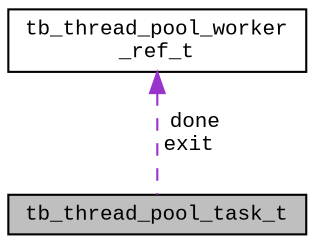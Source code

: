 digraph "tb_thread_pool_task_t"
{
  edge [fontname="CourierNew",fontsize="10",labelfontname="CourierNew",labelfontsize="10"];
  node [fontname="CourierNew",fontsize="10",shape=record];
  Node1 [label="tb_thread_pool_task_t",height=0.2,width=0.4,color="black", fillcolor="grey75", style="filled" fontcolor="black"];
  Node2 -> Node1 [dir="back",color="darkorchid3",fontsize="10",style="dashed",label=" done\nexit" ,fontname="CourierNew"];
  Node2 [label="tb_thread_pool_worker\l_ref_t",height=0.2,width=0.4,color="black", fillcolor="white", style="filled",URL="$d5/da3/structtb__thread__pool__worker__ref__t.html",tooltip="the thread pool worker ref type "];
}
